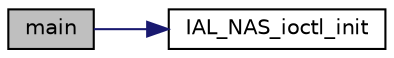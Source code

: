 digraph "main"
{
 // LATEX_PDF_SIZE
  edge [fontname="Helvetica",fontsize="10",labelfontname="Helvetica",labelfontsize="10"];
  node [fontname="Helvetica",fontsize="10",shape=record];
  rankdir="LR";
  Node1 [label="main",height=0.2,width=0.4,color="black", fillcolor="grey75", style="filled", fontcolor="black",tooltip=" "];
  Node1 -> Node2 [color="midnightblue",fontsize="10",style="solid",fontname="Helvetica"];
  Node2 [label="IAL_NAS_ioctl_init",height=0.2,width=0.4,color="black", fillcolor="white", style="filled",URL="$LITE_2RB__TOOL_2rb__tool_8c.html#ad8b642619b539f932528048eae6a16ae",tooltip=" "];
}
